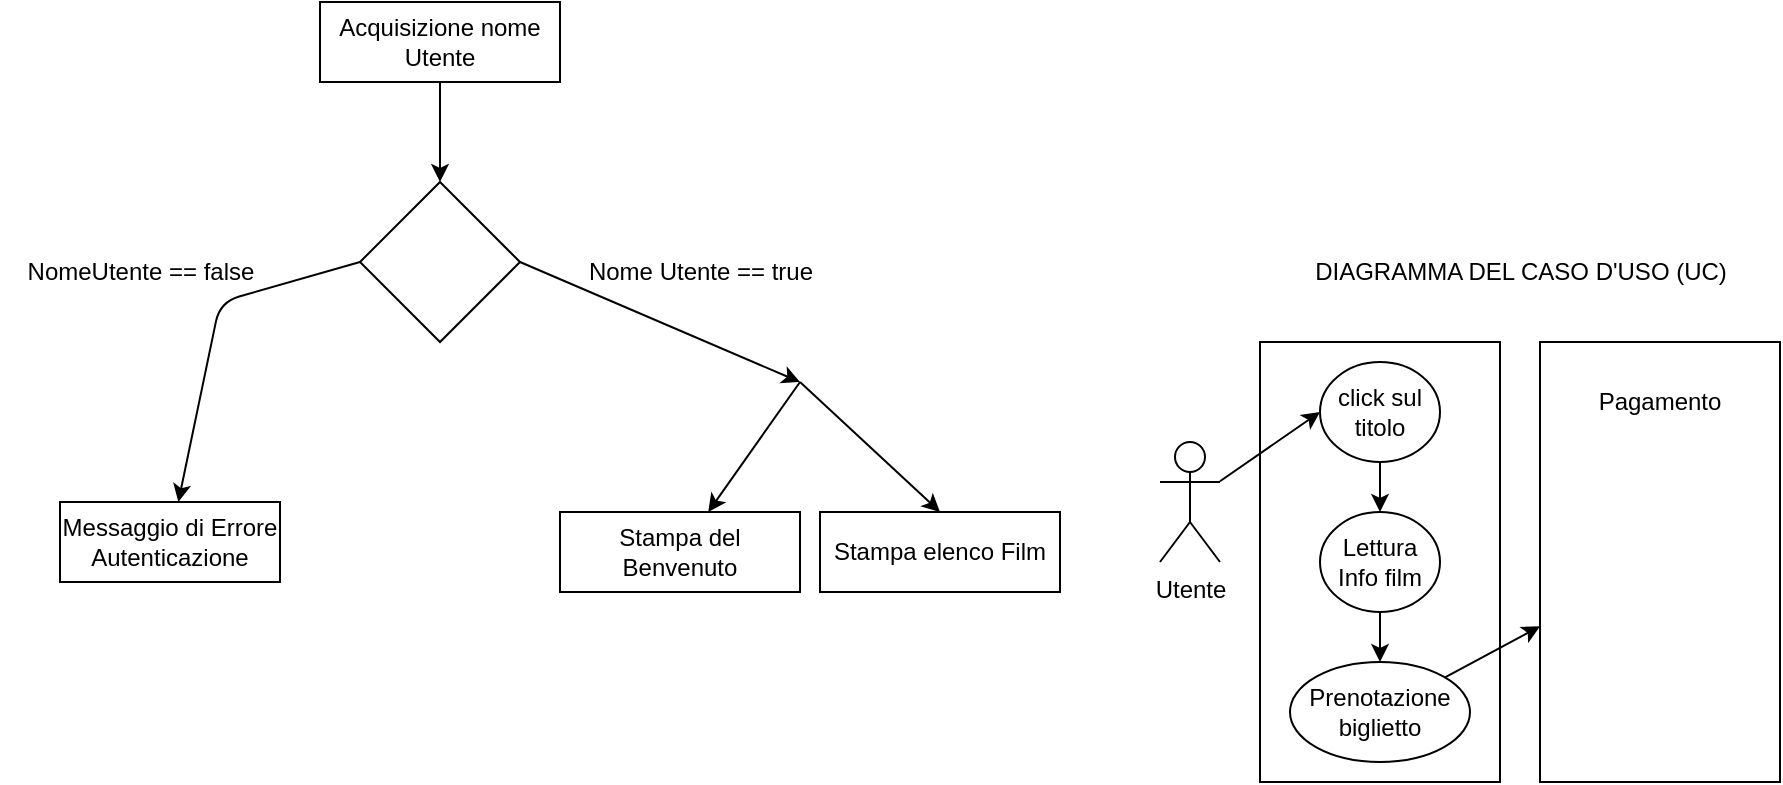 <mxfile>
    <diagram id="Wy4ag_OlMRlfyYwmzzZo" name="Page-1">
        <mxGraphModel dx="1450" dy="364" grid="1" gridSize="10" guides="1" tooltips="1" connect="1" arrows="1" fold="1" page="1" pageScale="1" pageWidth="827" pageHeight="1169" math="0" shadow="0">
            <root>
                <mxCell id="0"/>
                <mxCell id="1" parent="0"/>
                <mxCell id="5" value="" style="edgeStyle=none;html=1;" edge="1" parent="1" target="3">
                    <mxGeometry relative="1" as="geometry">
                        <mxPoint x="290" y="210" as="sourcePoint"/>
                    </mxGeometry>
                </mxCell>
                <mxCell id="6" style="edgeStyle=none;html=1;entryX=0.5;entryY=0;entryDx=0;entryDy=0;" edge="1" parent="1" target="7">
                    <mxGeometry relative="1" as="geometry">
                        <mxPoint x="360" y="200" as="targetPoint"/>
                        <mxPoint x="290" y="210" as="sourcePoint"/>
                    </mxGeometry>
                </mxCell>
                <mxCell id="26" style="edgeStyle=none;html=1;exitX=0;exitY=0.5;exitDx=0;exitDy=0;entryX=0.5;entryY=0;entryDx=0;entryDy=0;" edge="1" parent="1" source="2" target="25">
                    <mxGeometry relative="1" as="geometry">
                        <Array as="points">
                            <mxPoint x="110" y="40"/>
                        </Array>
                    </mxGeometry>
                </mxCell>
                <mxCell id="2" value="Acquisizione nome Utente" style="rounded=0;whiteSpace=wrap;html=1;" vertex="1" parent="1">
                    <mxGeometry x="50" y="20" width="120" height="40" as="geometry"/>
                </mxCell>
                <mxCell id="3" value="Stampa del Benvenuto" style="rounded=0;whiteSpace=wrap;html=1;" vertex="1" parent="1">
                    <mxGeometry x="170" y="275" width="120" height="40" as="geometry"/>
                </mxCell>
                <mxCell id="7" value="Stampa elenco Film" style="rounded=0;whiteSpace=wrap;html=1;" vertex="1" parent="1">
                    <mxGeometry x="300" y="275" width="120" height="40" as="geometry"/>
                </mxCell>
                <mxCell id="9" value="" style="rounded=0;whiteSpace=wrap;html=1;" vertex="1" parent="1">
                    <mxGeometry x="520" y="190" width="120" height="220" as="geometry"/>
                </mxCell>
                <mxCell id="20" style="edgeStyle=none;html=1;entryX=0;entryY=0.5;entryDx=0;entryDy=0;" edge="1" parent="1" source="10" target="11">
                    <mxGeometry relative="1" as="geometry"/>
                </mxCell>
                <mxCell id="10" value="Utente&lt;br&gt;" style="shape=umlActor;verticalLabelPosition=bottom;verticalAlign=top;html=1;outlineConnect=0;" vertex="1" parent="1">
                    <mxGeometry x="470" y="240" width="30" height="60" as="geometry"/>
                </mxCell>
                <mxCell id="15" style="edgeStyle=none;html=1;entryX=0.5;entryY=0;entryDx=0;entryDy=0;" edge="1" parent="1" source="11" target="14">
                    <mxGeometry relative="1" as="geometry"/>
                </mxCell>
                <mxCell id="11" value="click sul titolo" style="ellipse;whiteSpace=wrap;html=1;" vertex="1" parent="1">
                    <mxGeometry x="550" y="200" width="60" height="50" as="geometry"/>
                </mxCell>
                <mxCell id="19" style="edgeStyle=none;html=1;exitX=0.5;exitY=1;exitDx=0;exitDy=0;entryX=0.5;entryY=0;entryDx=0;entryDy=0;" edge="1" parent="1" source="14" target="18">
                    <mxGeometry relative="1" as="geometry"/>
                </mxCell>
                <mxCell id="14" value="Lettura Info film" style="ellipse;whiteSpace=wrap;html=1;" vertex="1" parent="1">
                    <mxGeometry x="550" y="275" width="60" height="50" as="geometry"/>
                </mxCell>
                <mxCell id="21" style="edgeStyle=none;html=1;" edge="1" parent="1" source="18" target="22">
                    <mxGeometry relative="1" as="geometry">
                        <mxPoint x="680" y="280" as="targetPoint"/>
                    </mxGeometry>
                </mxCell>
                <mxCell id="18" value="Prenotazione biglietto" style="ellipse;whiteSpace=wrap;html=1;" vertex="1" parent="1">
                    <mxGeometry x="535" y="350" width="90" height="50" as="geometry"/>
                </mxCell>
                <mxCell id="22" value="" style="rounded=0;whiteSpace=wrap;html=1;" vertex="1" parent="1">
                    <mxGeometry x="660" y="190" width="120" height="220" as="geometry"/>
                </mxCell>
                <mxCell id="23" value="Pagamento" style="text;html=1;strokeColor=none;fillColor=none;align=center;verticalAlign=middle;whiteSpace=wrap;rounded=0;" vertex="1" parent="1">
                    <mxGeometry x="690" y="205" width="60" height="30" as="geometry"/>
                </mxCell>
                <mxCell id="24" value="DIAGRAMMA DEL CASO D'USO (UC)" style="text;html=1;align=center;verticalAlign=middle;resizable=0;points=[];autosize=1;strokeColor=none;fillColor=none;" vertex="1" parent="1">
                    <mxGeometry x="535" y="140" width="230" height="30" as="geometry"/>
                </mxCell>
                <mxCell id="27" style="edgeStyle=none;html=1;exitX=1;exitY=0.5;exitDx=0;exitDy=0;" edge="1" parent="1" source="25">
                    <mxGeometry relative="1" as="geometry">
                        <mxPoint x="290" y="210" as="targetPoint"/>
                    </mxGeometry>
                </mxCell>
                <mxCell id="29" style="edgeStyle=none;html=1;exitX=0;exitY=0.5;exitDx=0;exitDy=0;" edge="1" parent="1" source="25" target="30">
                    <mxGeometry relative="1" as="geometry">
                        <mxPoint x="-50" y="150" as="targetPoint"/>
                        <Array as="points">
                            <mxPoint y="170"/>
                        </Array>
                    </mxGeometry>
                </mxCell>
                <mxCell id="25" value="" style="rhombus;whiteSpace=wrap;html=1;" vertex="1" parent="1">
                    <mxGeometry x="70" y="110" width="80" height="80" as="geometry"/>
                </mxCell>
                <mxCell id="28" value="Nome Utente == true" style="text;html=1;align=center;verticalAlign=middle;resizable=0;points=[];autosize=1;strokeColor=none;fillColor=none;" vertex="1" parent="1">
                    <mxGeometry x="170" y="140" width="140" height="30" as="geometry"/>
                </mxCell>
                <mxCell id="30" value="Messaggio di Errore Autenticazione" style="rounded=0;whiteSpace=wrap;html=1;" vertex="1" parent="1">
                    <mxGeometry x="-80" y="270" width="110" height="40" as="geometry"/>
                </mxCell>
                <mxCell id="31" value="NomeUtente == false" style="text;html=1;align=center;verticalAlign=middle;resizable=0;points=[];autosize=1;strokeColor=none;fillColor=none;" vertex="1" parent="1">
                    <mxGeometry x="-110" y="140" width="140" height="30" as="geometry"/>
                </mxCell>
            </root>
        </mxGraphModel>
    </diagram>
</mxfile>
